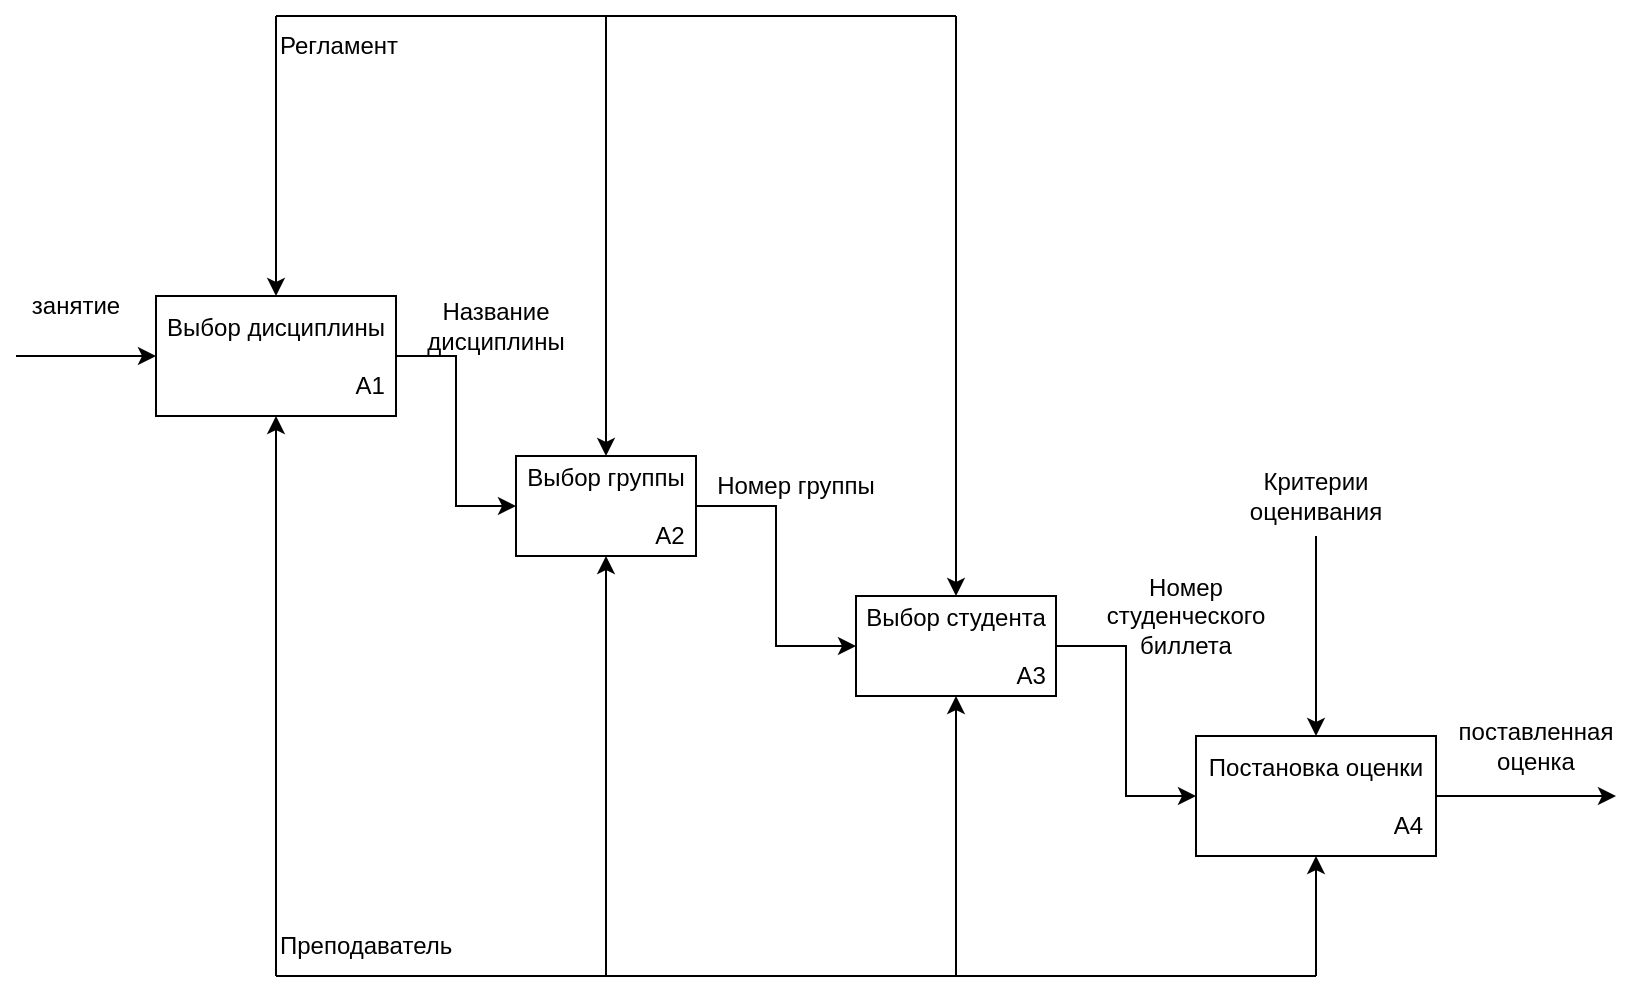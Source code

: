 <mxfile version="23.1.4" type="github">
  <diagram name="Страница — 1" id="Y0HsIRUocQaaYPwpTm-0">
    <mxGraphModel dx="1434" dy="780" grid="1" gridSize="10" guides="1" tooltips="1" connect="1" arrows="1" fold="1" page="1" pageScale="1" pageWidth="827" pageHeight="1169" math="0" shadow="0">
      <root>
        <mxCell id="0" />
        <mxCell id="1" parent="0" />
        <mxCell id="lJ25DD90oAWPjn4M_9Yv-13" style="edgeStyle=orthogonalEdgeStyle;rounded=0;orthogonalLoop=1;jettySize=auto;html=1;entryX=0;entryY=0.5;entryDx=0;entryDy=0;" edge="1" parent="1" source="lJ25DD90oAWPjn4M_9Yv-6" target="lJ25DD90oAWPjn4M_9Yv-8">
          <mxGeometry relative="1" as="geometry" />
        </mxCell>
        <mxCell id="lJ25DD90oAWPjn4M_9Yv-6" value="Выбор группы&lt;br style=&quot;border-color: var(--border-color);&quot;&gt;&lt;br style=&quot;border-color: var(--border-color);&quot;&gt;&lt;div style=&quot;text-align: right; border-color: var(--border-color);&quot;&gt;&lt;span style=&quot;white-space: pre;&quot;&gt;&amp;nbsp;&amp;nbsp;&amp;nbsp;&amp;nbsp;&lt;/span&gt;&lt;span style=&quot;border-color: var(--border-color); background-color: initial;&quot;&gt;&lt;span style=&quot;white-space: pre;&quot;&gt;&amp;nbsp;&amp;nbsp;&amp;nbsp;&amp;nbsp;&lt;/span&gt;&lt;/span&gt;&lt;span style=&quot;border-color: var(--border-color); background-color: initial;&quot;&gt;A2&lt;/span&gt;&lt;/div&gt;" style="rounded=0;whiteSpace=wrap;html=1;" vertex="1" parent="1">
          <mxGeometry x="260" y="260" width="90" height="50" as="geometry" />
        </mxCell>
        <mxCell id="lJ25DD90oAWPjn4M_9Yv-14" style="edgeStyle=orthogonalEdgeStyle;rounded=0;orthogonalLoop=1;jettySize=auto;html=1;entryX=0;entryY=0.5;entryDx=0;entryDy=0;" edge="1" parent="1" source="lJ25DD90oAWPjn4M_9Yv-7" target="lJ25DD90oAWPjn4M_9Yv-6">
          <mxGeometry relative="1" as="geometry" />
        </mxCell>
        <mxCell id="lJ25DD90oAWPjn4M_9Yv-7" value="Выбор дисциплины&lt;br&gt;&lt;br&gt;&lt;div style=&quot;text-align: right;&quot;&gt;&lt;span style=&quot;background-color: initial; white-space: pre;&quot;&gt;&#x9;&lt;/span&gt;&lt;span style=&quot;background-color: initial; white-space: pre;&quot;&gt;&#x9;&lt;/span&gt;&lt;span style=&quot;background-color: initial;&quot;&gt;A1&lt;/span&gt;&lt;/div&gt;" style="rounded=0;whiteSpace=wrap;html=1;align=center;" vertex="1" parent="1">
          <mxGeometry x="80" y="180" width="120" height="60" as="geometry" />
        </mxCell>
        <mxCell id="lJ25DD90oAWPjn4M_9Yv-15" style="edgeStyle=orthogonalEdgeStyle;rounded=0;orthogonalLoop=1;jettySize=auto;html=1;entryX=0;entryY=0.5;entryDx=0;entryDy=0;" edge="1" parent="1" source="lJ25DD90oAWPjn4M_9Yv-8" target="lJ25DD90oAWPjn4M_9Yv-9">
          <mxGeometry relative="1" as="geometry" />
        </mxCell>
        <mxCell id="lJ25DD90oAWPjn4M_9Yv-8" value="Выбор студента&lt;br style=&quot;border-color: var(--border-color);&quot;&gt;&lt;br style=&quot;border-color: var(--border-color);&quot;&gt;&lt;div style=&quot;border-color: var(--border-color); text-align: right;&quot;&gt;&lt;span style=&quot;white-space: pre;&quot;&gt;&amp;nbsp;&amp;nbsp;&amp;nbsp;&amp;nbsp;&lt;/span&gt;&lt;span style=&quot;border-color: var(--border-color); background-color: initial;&quot;&gt;&lt;span style=&quot;white-space: pre;&quot;&gt;&amp;nbsp;&amp;nbsp;&amp;nbsp;&amp;nbsp;&lt;/span&gt;&lt;/span&gt;&lt;span style=&quot;border-color: var(--border-color); background-color: initial;&quot;&gt;A3&lt;/span&gt;&lt;/div&gt;" style="rounded=0;whiteSpace=wrap;html=1;" vertex="1" parent="1">
          <mxGeometry x="430" y="330" width="100" height="50" as="geometry" />
        </mxCell>
        <mxCell id="lJ25DD90oAWPjn4M_9Yv-9" value="Постановка оценки&lt;br style=&quot;border-color: var(--border-color);&quot;&gt;&lt;br style=&quot;border-color: var(--border-color);&quot;&gt;&lt;div style=&quot;border-color: var(--border-color); text-align: right;&quot;&gt;&lt;span style=&quot;white-space: pre;&quot;&gt;&amp;nbsp;&amp;nbsp;&amp;nbsp;&amp;nbsp;&lt;/span&gt;&lt;span style=&quot;border-color: var(--border-color); background-color: initial;&quot;&gt;&lt;span style=&quot;white-space: pre;&quot;&gt;&amp;nbsp;&amp;nbsp;&amp;nbsp;&amp;nbsp;&lt;/span&gt;&lt;/span&gt;&lt;span style=&quot;border-color: var(--border-color); background-color: initial;&quot;&gt;A4&lt;/span&gt;&lt;/div&gt;" style="rounded=0;whiteSpace=wrap;html=1;" vertex="1" parent="1">
          <mxGeometry x="600" y="400" width="120" height="60" as="geometry" />
        </mxCell>
        <mxCell id="lJ25DD90oAWPjn4M_9Yv-16" value="" style="endArrow=classic;html=1;rounded=0;" edge="1" parent="1" target="lJ25DD90oAWPjn4M_9Yv-7">
          <mxGeometry width="50" height="50" relative="1" as="geometry">
            <mxPoint x="10" y="210" as="sourcePoint" />
            <mxPoint x="440" y="400" as="targetPoint" />
          </mxGeometry>
        </mxCell>
        <mxCell id="lJ25DD90oAWPjn4M_9Yv-17" value="" style="endArrow=classic;html=1;rounded=0;" edge="1" parent="1" source="lJ25DD90oAWPjn4M_9Yv-9">
          <mxGeometry width="50" height="50" relative="1" as="geometry">
            <mxPoint x="390" y="510" as="sourcePoint" />
            <mxPoint x="810" y="430" as="targetPoint" />
          </mxGeometry>
        </mxCell>
        <mxCell id="lJ25DD90oAWPjn4M_9Yv-18" value="" style="endArrow=classic;html=1;rounded=0;" edge="1" parent="1" target="lJ25DD90oAWPjn4M_9Yv-7">
          <mxGeometry width="50" height="50" relative="1" as="geometry">
            <mxPoint x="140" y="520" as="sourcePoint" />
            <mxPoint x="540" y="260" as="targetPoint" />
          </mxGeometry>
        </mxCell>
        <mxCell id="lJ25DD90oAWPjn4M_9Yv-19" value="" style="endArrow=classic;html=1;rounded=0;" edge="1" parent="1" target="lJ25DD90oAWPjn4M_9Yv-6">
          <mxGeometry width="50" height="50" relative="1" as="geometry">
            <mxPoint x="305" y="520" as="sourcePoint" />
            <mxPoint x="150" y="250" as="targetPoint" />
          </mxGeometry>
        </mxCell>
        <mxCell id="lJ25DD90oAWPjn4M_9Yv-20" value="" style="endArrow=classic;html=1;rounded=0;" edge="1" parent="1" target="lJ25DD90oAWPjn4M_9Yv-8">
          <mxGeometry width="50" height="50" relative="1" as="geometry">
            <mxPoint x="480" y="520" as="sourcePoint" />
            <mxPoint x="160" y="260" as="targetPoint" />
          </mxGeometry>
        </mxCell>
        <mxCell id="lJ25DD90oAWPjn4M_9Yv-21" value="" style="endArrow=classic;html=1;rounded=0;" edge="1" parent="1" target="lJ25DD90oAWPjn4M_9Yv-9">
          <mxGeometry width="50" height="50" relative="1" as="geometry">
            <mxPoint x="660" y="520" as="sourcePoint" />
            <mxPoint x="170" y="270" as="targetPoint" />
          </mxGeometry>
        </mxCell>
        <mxCell id="lJ25DD90oAWPjn4M_9Yv-22" value="" style="endArrow=none;html=1;rounded=0;" edge="1" parent="1">
          <mxGeometry width="50" height="50" relative="1" as="geometry">
            <mxPoint x="140" y="520" as="sourcePoint" />
            <mxPoint x="660" y="520" as="targetPoint" />
          </mxGeometry>
        </mxCell>
        <mxCell id="lJ25DD90oAWPjn4M_9Yv-23" value="Преподаватель" style="text;html=1;align=left;verticalAlign=middle;whiteSpace=wrap;rounded=0;" vertex="1" parent="1">
          <mxGeometry x="140" y="490" width="110" height="30" as="geometry" />
        </mxCell>
        <mxCell id="lJ25DD90oAWPjn4M_9Yv-24" value="" style="endArrow=classic;html=1;rounded=0;" edge="1" parent="1" target="lJ25DD90oAWPjn4M_9Yv-7">
          <mxGeometry width="50" height="50" relative="1" as="geometry">
            <mxPoint x="140" y="40" as="sourcePoint" />
            <mxPoint x="540" y="260" as="targetPoint" />
          </mxGeometry>
        </mxCell>
        <mxCell id="lJ25DD90oAWPjn4M_9Yv-25" value="" style="endArrow=classic;html=1;rounded=0;" edge="1" parent="1" target="lJ25DD90oAWPjn4M_9Yv-6">
          <mxGeometry width="50" height="50" relative="1" as="geometry">
            <mxPoint x="305" y="40" as="sourcePoint" />
            <mxPoint x="150" y="190" as="targetPoint" />
          </mxGeometry>
        </mxCell>
        <mxCell id="lJ25DD90oAWPjn4M_9Yv-26" value="" style="endArrow=classic;html=1;rounded=0;" edge="1" parent="1" target="lJ25DD90oAWPjn4M_9Yv-8">
          <mxGeometry width="50" height="50" relative="1" as="geometry">
            <mxPoint x="480" y="40" as="sourcePoint" />
            <mxPoint x="150" y="190" as="targetPoint" />
          </mxGeometry>
        </mxCell>
        <mxCell id="lJ25DD90oAWPjn4M_9Yv-27" value="" style="endArrow=none;html=1;rounded=0;" edge="1" parent="1">
          <mxGeometry width="50" height="50" relative="1" as="geometry">
            <mxPoint x="140" y="40" as="sourcePoint" />
            <mxPoint x="480" y="40" as="targetPoint" />
          </mxGeometry>
        </mxCell>
        <mxCell id="lJ25DD90oAWPjn4M_9Yv-28" value="Регламент" style="text;html=1;align=left;verticalAlign=middle;whiteSpace=wrap;rounded=0;" vertex="1" parent="1">
          <mxGeometry x="140" y="40" width="160" height="30" as="geometry" />
        </mxCell>
        <mxCell id="lJ25DD90oAWPjn4M_9Yv-29" value="" style="endArrow=classic;html=1;rounded=0;" edge="1" parent="1" target="lJ25DD90oAWPjn4M_9Yv-9">
          <mxGeometry width="50" height="50" relative="1" as="geometry">
            <mxPoint x="660" y="300" as="sourcePoint" />
            <mxPoint x="540" y="260" as="targetPoint" />
          </mxGeometry>
        </mxCell>
        <mxCell id="lJ25DD90oAWPjn4M_9Yv-30" value="Критерии оценивания" style="text;html=1;align=center;verticalAlign=middle;whiteSpace=wrap;rounded=0;" vertex="1" parent="1">
          <mxGeometry x="615" y="260" width="90" height="40" as="geometry" />
        </mxCell>
        <mxCell id="lJ25DD90oAWPjn4M_9Yv-31" value="Название дисциплины" style="text;html=1;align=center;verticalAlign=middle;whiteSpace=wrap;rounded=0;" vertex="1" parent="1">
          <mxGeometry x="200" y="180" width="100" height="30" as="geometry" />
        </mxCell>
        <mxCell id="lJ25DD90oAWPjn4M_9Yv-32" value="Номер группы" style="text;html=1;align=center;verticalAlign=middle;whiteSpace=wrap;rounded=0;" vertex="1" parent="1">
          <mxGeometry x="350" y="260" width="100" height="30" as="geometry" />
        </mxCell>
        <mxCell id="lJ25DD90oAWPjn4M_9Yv-33" value="Номер студенческого биллета" style="text;html=1;align=center;verticalAlign=middle;whiteSpace=wrap;rounded=0;" vertex="1" parent="1">
          <mxGeometry x="540" y="320" width="110" height="40" as="geometry" />
        </mxCell>
        <mxCell id="lJ25DD90oAWPjn4M_9Yv-34" value="поставленная оценка" style="text;html=1;align=center;verticalAlign=middle;whiteSpace=wrap;rounded=0;" vertex="1" parent="1">
          <mxGeometry x="740" y="390" width="60" height="30" as="geometry" />
        </mxCell>
        <mxCell id="lJ25DD90oAWPjn4M_9Yv-35" value="занятие" style="text;html=1;align=center;verticalAlign=middle;whiteSpace=wrap;rounded=0;" vertex="1" parent="1">
          <mxGeometry x="10" y="170" width="60" height="30" as="geometry" />
        </mxCell>
      </root>
    </mxGraphModel>
  </diagram>
</mxfile>
